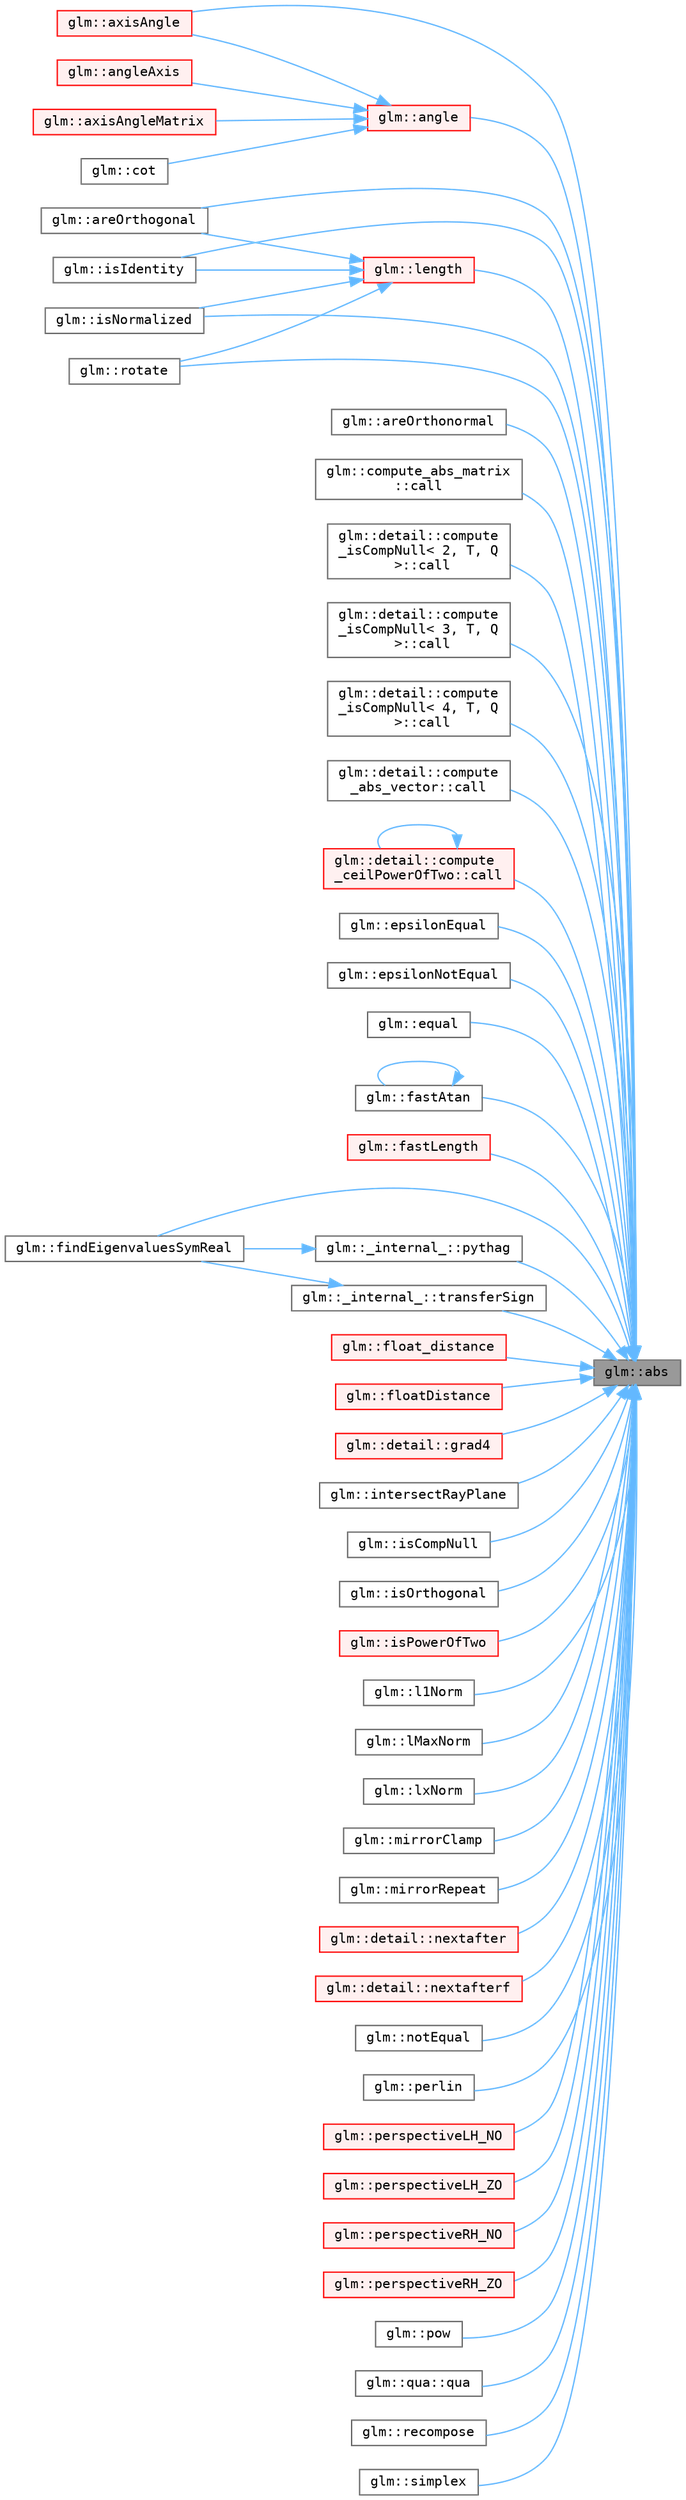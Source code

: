 digraph "glm::abs"
{
 // LATEX_PDF_SIZE
  bgcolor="transparent";
  edge [fontname=Terminal,fontsize=10,labelfontname=Helvetica,labelfontsize=10];
  node [fontname=Terminal,fontsize=10,shape=box,height=0.2,width=0.4];
  rankdir="RL";
  Node1 [label="glm::abs",height=0.2,width=0.4,color="gray40", fillcolor="grey60", style="filled", fontcolor="black",tooltip=" "];
  Node1 -> Node2 [dir="back",color="steelblue1",style="solid"];
  Node2 [label="glm::angle",height=0.2,width=0.4,color="red", fillcolor="#FFF0F0", style="filled",URL="$group__ext__quaternion__trigonometric.html#ga8aa248b31d5ade470c87304df5eb7bd8",tooltip=" "];
  Node2 -> Node3 [dir="back",color="steelblue1",style="solid"];
  Node3 [label="glm::angleAxis",height=0.2,width=0.4,color="red", fillcolor="#FFF0F0", style="filled",URL="$group__ext__quaternion__trigonometric.html#gaff39bc5f51f734fea1170ba68da07268",tooltip=" "];
  Node2 -> Node5 [dir="back",color="steelblue1",style="solid"];
  Node5 [label="glm::axisAngle",height=0.2,width=0.4,color="red", fillcolor="#FFF0F0", style="filled",URL="$group__gtx__matrix__interpolation.html#ga75220364722b0e367df98af61de4c3e5",tooltip=" "];
  Node2 -> Node7 [dir="back",color="steelblue1",style="solid"];
  Node7 [label="glm::axisAngleMatrix",height=0.2,width=0.4,color="red", fillcolor="#FFF0F0", style="filled",URL="$group__gtx__matrix__interpolation.html#ga32e12a4b569ab8742ca2eb37969a8701",tooltip=" "];
  Node2 -> Node8 [dir="back",color="steelblue1",style="solid"];
  Node8 [label="glm::cot",height=0.2,width=0.4,color="grey40", fillcolor="white", style="filled",URL="$group__ext__scalar__reciprocal.html#ga3a7b517a95bbd3ad74da3aea87a66314",tooltip=" "];
  Node1 -> Node34 [dir="back",color="steelblue1",style="solid"];
  Node34 [label="glm::areOrthogonal",height=0.2,width=0.4,color="grey40", fillcolor="white", style="filled",URL="$group__gtx__vector__query.html#gac7b95b3f798e3c293262b2bdaad47c57",tooltip=" "];
  Node1 -> Node35 [dir="back",color="steelblue1",style="solid"];
  Node35 [label="glm::areOrthonormal",height=0.2,width=0.4,color="grey40", fillcolor="white", style="filled",URL="$group__gtx__vector__query.html#ga1b091c3d7f9ee3b0708311c001c293e3",tooltip=" "];
  Node1 -> Node5 [dir="back",color="steelblue1",style="solid"];
  Node1 -> Node36 [dir="back",color="steelblue1",style="solid"];
  Node36 [label="glm::compute_abs_matrix\l::call",height=0.2,width=0.4,color="grey40", fillcolor="white", style="filled",URL="$structglm_1_1compute__abs__matrix.html#a06095835564fa429aeb75c8f29d92665",tooltip=" "];
  Node1 -> Node37 [dir="back",color="steelblue1",style="solid"];
  Node37 [label="glm::detail::compute\l_isCompNull\< 2, T, Q\l \>::call",height=0.2,width=0.4,color="grey40", fillcolor="white", style="filled",URL="$structglm_1_1detail_1_1compute__is_comp_null_3_012_00_01_t_00_01_q_01_4.html#abca183d418d7be7ebbb018d2835d1772",tooltip=" "];
  Node1 -> Node38 [dir="back",color="steelblue1",style="solid"];
  Node38 [label="glm::detail::compute\l_isCompNull\< 3, T, Q\l \>::call",height=0.2,width=0.4,color="grey40", fillcolor="white", style="filled",URL="$structglm_1_1detail_1_1compute__is_comp_null_3_013_00_01_t_00_01_q_01_4.html#ab28ba2ecec6f028b2d6d2ea5b9e96175",tooltip=" "];
  Node1 -> Node39 [dir="back",color="steelblue1",style="solid"];
  Node39 [label="glm::detail::compute\l_isCompNull\< 4, T, Q\l \>::call",height=0.2,width=0.4,color="grey40", fillcolor="white", style="filled",URL="$structglm_1_1detail_1_1compute__is_comp_null_3_014_00_01_t_00_01_q_01_4.html#adbae11a6817fa38340bb1293a9981423",tooltip=" "];
  Node1 -> Node40 [dir="back",color="steelblue1",style="solid"];
  Node40 [label="glm::detail::compute\l_abs_vector::call",height=0.2,width=0.4,color="grey40", fillcolor="white", style="filled",URL="$structglm_1_1detail_1_1compute__abs__vector.html#abe8df59907b1d291060b491bfe86b81c",tooltip=" "];
  Node1 -> Node41 [dir="back",color="steelblue1",style="solid"];
  Node41 [label="glm::detail::compute\l_ceilPowerOfTwo::call",height=0.2,width=0.4,color="red", fillcolor="#FFF0F0", style="filled",URL="$structglm_1_1detail_1_1compute__ceil_power_of_two.html#a9e4af51a648751b37c161bbcec2a7e87",tooltip=" "];
  Node41 -> Node41 [dir="back",color="steelblue1",style="solid"];
  Node1 -> Node43 [dir="back",color="steelblue1",style="solid"];
  Node43 [label="glm::epsilonEqual",height=0.2,width=0.4,color="grey40", fillcolor="white", style="filled",URL="$namespaceglm.html#aded5e7ea9a0eacd03367ad77986c2a15",tooltip=" "];
  Node1 -> Node44 [dir="back",color="steelblue1",style="solid"];
  Node44 [label="glm::epsilonNotEqual",height=0.2,width=0.4,color="grey40", fillcolor="white", style="filled",URL="$namespaceglm.html#af4127d65f4afc6e447d461bae25f90fe",tooltip=" "];
  Node1 -> Node45 [dir="back",color="steelblue1",style="solid"];
  Node45 [label="glm::equal",height=0.2,width=0.4,color="grey40", fillcolor="white", style="filled",URL="$group__ext__quaternion__relational.html#gab2cc1cbed20d6b5a9d718b5346f6f770",tooltip=" "];
  Node1 -> Node46 [dir="back",color="steelblue1",style="solid"];
  Node46 [label="glm::fastAtan",height=0.2,width=0.4,color="grey40", fillcolor="white", style="filled",URL="$group__gtx__fast__trigonometry.html#ga8d197c6ef564f5e5d59af3b3f8adcc2c",tooltip=" "];
  Node46 -> Node46 [dir="back",color="steelblue1",style="solid"];
  Node1 -> Node47 [dir="back",color="steelblue1",style="solid"];
  Node47 [label="glm::fastLength",height=0.2,width=0.4,color="red", fillcolor="#FFF0F0", style="filled",URL="$group__gtx__fast__square__root.html#gafe697d6287719538346bbdf8b1367c59",tooltip=" "];
  Node1 -> Node49 [dir="back",color="steelblue1",style="solid"];
  Node49 [label="glm::findEigenvaluesSymReal",height=0.2,width=0.4,color="grey40", fillcolor="white", style="filled",URL="$group__gtx__pca.html#ga0586007af1073c8b0f629bca0ee7c46c",tooltip=" "];
  Node1 -> Node50 [dir="back",color="steelblue1",style="solid"];
  Node50 [label="glm::float_distance",height=0.2,width=0.4,color="red", fillcolor="#FFF0F0", style="filled",URL="$group__gtc__ulp.html#ga20e63c8483e37c9cdd7d9dc037815696",tooltip=" "];
  Node1 -> Node52 [dir="back",color="steelblue1",style="solid"];
  Node52 [label="glm::floatDistance",height=0.2,width=0.4,color="red", fillcolor="#FFF0F0", style="filled",URL="$group__ext__scalar__ulp.html#ga9f531d81a978cdffac7c8257d513f59b",tooltip=" "];
  Node1 -> Node54 [dir="back",color="steelblue1",style="solid"];
  Node54 [label="glm::detail::grad4",height=0.2,width=0.4,color="red", fillcolor="#FFF0F0", style="filled",URL="$namespaceglm_1_1detail.html#a0965e390852c88cacea1f110adae8d90",tooltip=" "];
  Node1 -> Node56 [dir="back",color="steelblue1",style="solid"];
  Node56 [label="glm::intersectRayPlane",height=0.2,width=0.4,color="grey40", fillcolor="white", style="filled",URL="$group__gtx__intersect.html#gad3697a9700ea379739a667ea02573488",tooltip=" "];
  Node1 -> Node57 [dir="back",color="steelblue1",style="solid"];
  Node57 [label="glm::isCompNull",height=0.2,width=0.4,color="grey40", fillcolor="white", style="filled",URL="$namespaceglm.html#a05d482e78556f4f09267679c6da2cc24",tooltip=" "];
  Node1 -> Node58 [dir="back",color="steelblue1",style="solid"];
  Node58 [label="glm::isIdentity",height=0.2,width=0.4,color="grey40", fillcolor="white", style="filled",URL="$namespaceglm.html#a8dc1b6d068dde72568fc1fcfa2238ca5",tooltip=" "];
  Node1 -> Node59 [dir="back",color="steelblue1",style="solid"];
  Node59 [label="glm::isNormalized",height=0.2,width=0.4,color="grey40", fillcolor="white", style="filled",URL="$group__gtx__vector__query.html#gac3c974f459fd75453134fad7ae89a39e",tooltip=" "];
  Node1 -> Node60 [dir="back",color="steelblue1",style="solid"];
  Node60 [label="glm::isOrthogonal",height=0.2,width=0.4,color="grey40", fillcolor="white", style="filled",URL="$namespaceglm.html#a4a14310285b0b47cd8357b63e3be0352",tooltip=" "];
  Node1 -> Node61 [dir="back",color="steelblue1",style="solid"];
  Node61 [label="glm::isPowerOfTwo",height=0.2,width=0.4,color="red", fillcolor="#FFF0F0", style="filled",URL="$group__ext__scalar__integer.html#gadf491730354aa7da67fbe23d4d688763",tooltip=" "];
  Node1 -> Node70 [dir="back",color="steelblue1",style="solid"];
  Node70 [label="glm::l1Norm",height=0.2,width=0.4,color="grey40", fillcolor="white", style="filled",URL="$group__gtx__norm.html#gae2fc0b2aa967bebfd6a244700bff6997",tooltip=" "];
  Node1 -> Node71 [dir="back",color="steelblue1",style="solid"];
  Node71 [label="glm::length",height=0.2,width=0.4,color="red", fillcolor="#FFF0F0", style="filled",URL="$namespaceglm.html#abcd8538aa95a8963803ec42c2fd654cd",tooltip=" "];
  Node71 -> Node34 [dir="back",color="steelblue1",style="solid"];
  Node71 -> Node58 [dir="back",color="steelblue1",style="solid"];
  Node71 -> Node59 [dir="back",color="steelblue1",style="solid"];
  Node71 -> Node97 [dir="back",color="steelblue1",style="solid"];
  Node97 [label="glm::rotate",height=0.2,width=0.4,color="grey40", fillcolor="white", style="filled",URL="$group__ext__quaternion__transform.html#gab5a05957caba9f3436da34fe67675140",tooltip=" "];
  Node1 -> Node100 [dir="back",color="steelblue1",style="solid"];
  Node100 [label="glm::lMaxNorm",height=0.2,width=0.4,color="grey40", fillcolor="white", style="filled",URL="$group__gtx__norm.html#gad58a8231fc32e38104a9e1c4d3c0cb64",tooltip=" "];
  Node1 -> Node101 [dir="back",color="steelblue1",style="solid"];
  Node101 [label="glm::lxNorm",height=0.2,width=0.4,color="grey40", fillcolor="white", style="filled",URL="$group__gtx__norm.html#gacad23d30497eb16f67709f2375d1f66a",tooltip=" "];
  Node1 -> Node102 [dir="back",color="steelblue1",style="solid"];
  Node102 [label="glm::mirrorClamp",height=0.2,width=0.4,color="grey40", fillcolor="white", style="filled",URL="$group__ext__scalar__common.html#gaa6856a0a048d2749252848da35e10c8b",tooltip=" "];
  Node1 -> Node103 [dir="back",color="steelblue1",style="solid"];
  Node103 [label="glm::mirrorRepeat",height=0.2,width=0.4,color="grey40", fillcolor="white", style="filled",URL="$group__ext__scalar__common.html#ga16a89b0661b60d5bea85137bbae74d73",tooltip=" "];
  Node1 -> Node104 [dir="back",color="steelblue1",style="solid"];
  Node104 [label="glm::detail::nextafter",height=0.2,width=0.4,color="red", fillcolor="#FFF0F0", style="filled",URL="$namespaceglm_1_1detail.html#a3c14f8400407e8b4cff5be12ceef2c1e",tooltip=" "];
  Node1 -> Node107 [dir="back",color="steelblue1",style="solid"];
  Node107 [label="glm::detail::nextafterf",height=0.2,width=0.4,color="red", fillcolor="#FFF0F0", style="filled",URL="$namespaceglm_1_1detail.html#ab0eb795c482130b1d6c83470bdb031e6",tooltip=" "];
  Node1 -> Node112 [dir="back",color="steelblue1",style="solid"];
  Node112 [label="glm::notEqual",height=0.2,width=0.4,color="grey40", fillcolor="white", style="filled",URL="$group__ext__quaternion__relational.html#ga2138f8a610e94029c0f15a11011197e7",tooltip=" "];
  Node1 -> Node113 [dir="back",color="steelblue1",style="solid"];
  Node113 [label="glm::perlin",height=0.2,width=0.4,color="grey40", fillcolor="white", style="filled",URL="$namespaceglm.html#a54326f7a6c7c00d7702fe6f15fa0d13f",tooltip=" "];
  Node1 -> Node114 [dir="back",color="steelblue1",style="solid"];
  Node114 [label="glm::perspectiveLH_NO",height=0.2,width=0.4,color="red", fillcolor="#FFF0F0", style="filled",URL="$group__ext__matrix__clip__space.html#gaaf666c22f31e443004f2192706ef4fdc",tooltip=" "];
  Node1 -> Node118 [dir="back",color="steelblue1",style="solid"];
  Node118 [label="glm::perspectiveLH_ZO",height=0.2,width=0.4,color="red", fillcolor="#FFF0F0", style="filled",URL="$group__ext__matrix__clip__space.html#ga947bfc6e136d0a6bc75b8a0fa10f568d",tooltip=" "];
  Node1 -> Node120 [dir="back",color="steelblue1",style="solid"];
  Node120 [label="glm::perspectiveRH_NO",height=0.2,width=0.4,color="red", fillcolor="#FFF0F0", style="filled",URL="$group__ext__matrix__clip__space.html#ga68eacfaf3cbfbc7a5465a9a0e4701ce6",tooltip=" "];
  Node1 -> Node122 [dir="back",color="steelblue1",style="solid"];
  Node122 [label="glm::perspectiveRH_ZO",height=0.2,width=0.4,color="red", fillcolor="#FFF0F0", style="filled",URL="$group__ext__matrix__clip__space.html#ga703204a33716e0eefc1a6ff383ab62ed",tooltip=" "];
  Node1 -> Node123 [dir="back",color="steelblue1",style="solid"];
  Node123 [label="glm::pow",height=0.2,width=0.4,color="grey40", fillcolor="white", style="filled",URL="$group__ext__quaternion__transform.html#gafab75a9b1cf95c4a38df7aeac0becee7",tooltip=" "];
  Node1 -> Node124 [dir="back",color="steelblue1",style="solid"];
  Node124 [label="glm::_internal_::pythag",height=0.2,width=0.4,color="grey40", fillcolor="white", style="filled",URL="$namespaceglm_1_1__internal__.html#ad1f4dd8ff22fe0a43f0636693c670343",tooltip=" "];
  Node124 -> Node49 [dir="back",color="steelblue1",style="solid"];
  Node1 -> Node125 [dir="back",color="steelblue1",style="solid"];
  Node125 [label="glm::qua::qua",height=0.2,width=0.4,color="grey40", fillcolor="white", style="filled",URL="$structglm_1_1qua.html#a2e42c2862340654ea5ce26ad12554a8f",tooltip="Explicit conversion operators."];
  Node1 -> Node19 [dir="back",color="steelblue1",style="solid"];
  Node19 [label="glm::recompose",height=0.2,width=0.4,color="grey40", fillcolor="white", style="filled",URL="$group__gtx__matrix__decompose.html#ga8f836f4e7cc19ba301fc135d579aa2bc",tooltip=" "];
  Node1 -> Node97 [dir="back",color="steelblue1",style="solid"];
  Node1 -> Node126 [dir="back",color="steelblue1",style="solid"];
  Node126 [label="glm::simplex",height=0.2,width=0.4,color="grey40", fillcolor="white", style="filled",URL="$namespaceglm.html#a09cb6ae89b52ee4c47e7b708b84e4d13",tooltip=" "];
  Node1 -> Node127 [dir="back",color="steelblue1",style="solid"];
  Node127 [label="glm::_internal_::transferSign",height=0.2,width=0.4,color="grey40", fillcolor="white", style="filled",URL="$namespaceglm_1_1__internal__.html#a4bef522034c19ed0f56a1ecad8bb2849",tooltip=" "];
  Node127 -> Node49 [dir="back",color="steelblue1",style="solid"];
}
